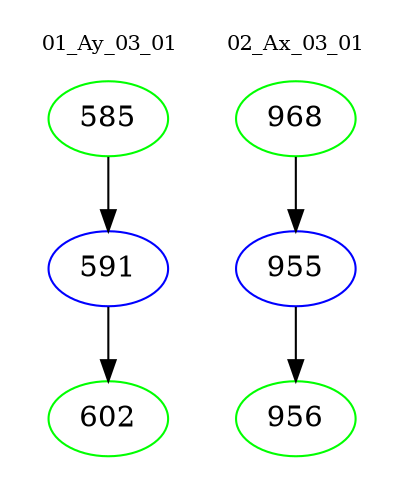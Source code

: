 digraph{
subgraph cluster_0 {
color = white
label = "01_Ay_03_01";
fontsize=10;
T0_585 [label="585", color="green"]
T0_585 -> T0_591 [color="black"]
T0_591 [label="591", color="blue"]
T0_591 -> T0_602 [color="black"]
T0_602 [label="602", color="green"]
}
subgraph cluster_1 {
color = white
label = "02_Ax_03_01";
fontsize=10;
T1_968 [label="968", color="green"]
T1_968 -> T1_955 [color="black"]
T1_955 [label="955", color="blue"]
T1_955 -> T1_956 [color="black"]
T1_956 [label="956", color="green"]
}
}
